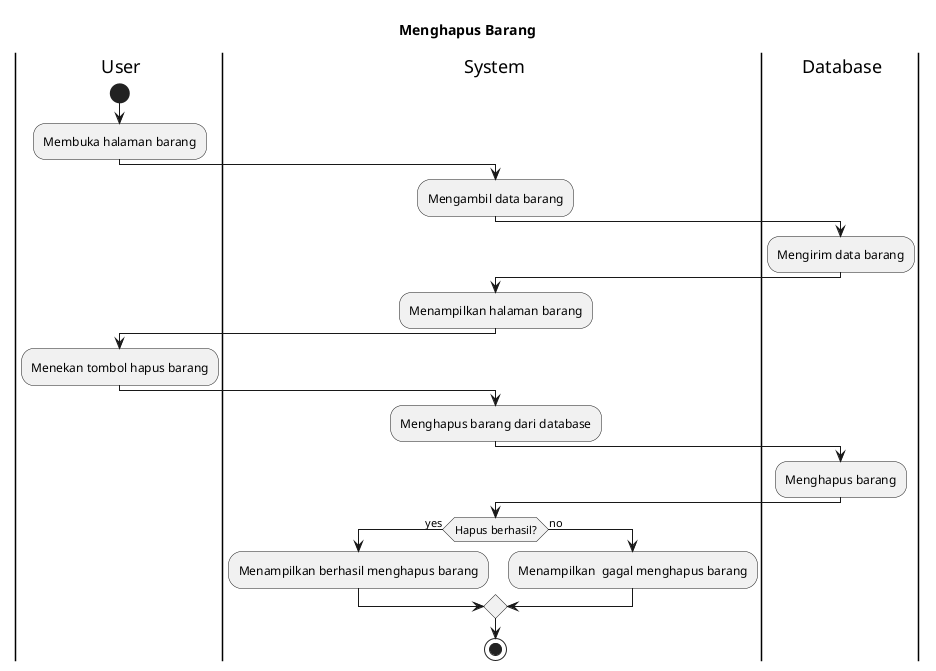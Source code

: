 @startuml
title Menghapus Barang
|U| User
|S| System
|D| Database
|U|
start
:Membuka halaman barang;
|S|
:Mengambil data barang;
|D|
:Mengirim data barang;
|S|
:Menampilkan halaman barang;
|U|
:Menekan tombol hapus barang;
|S|
:Menghapus barang dari database;
|D|
:Menghapus barang;
|S|
if (Hapus berhasil?) then (yes)
  :Menampilkan berhasil menghapus barang;
else (no)
  :Menampilkan  gagal menghapus barang;
endif

stop
@enduml
